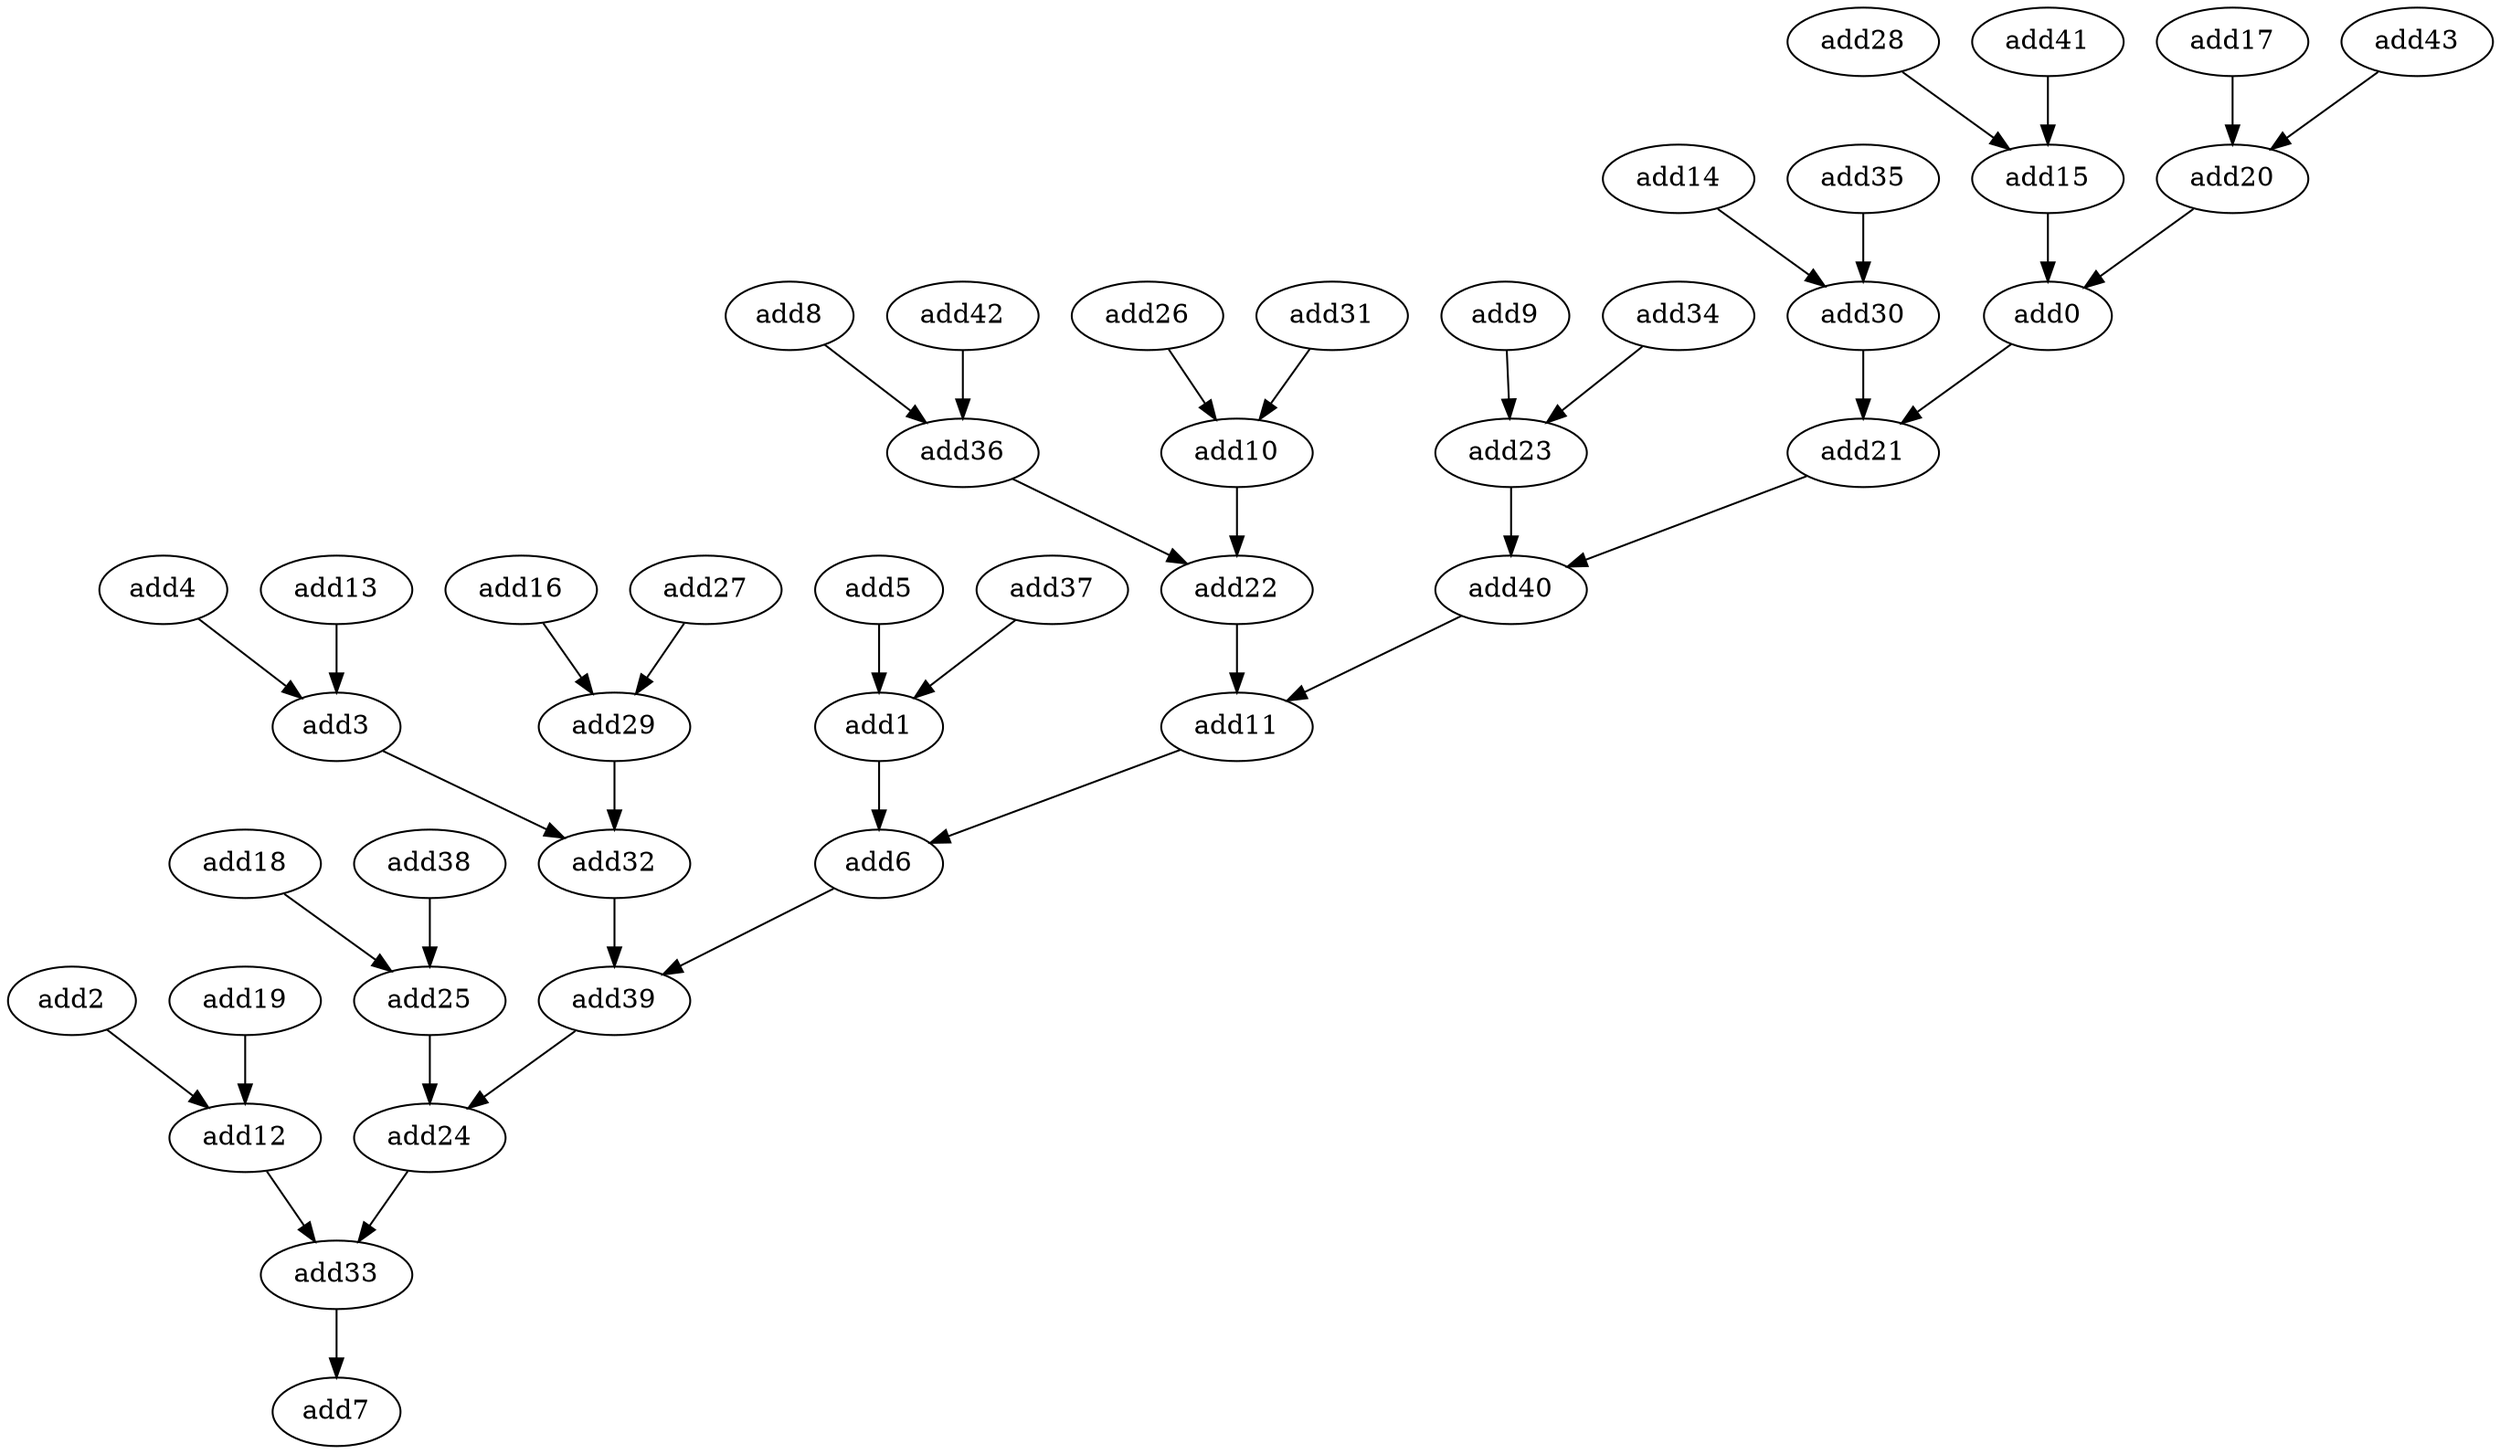 strict digraph  {
add0 [opcode=add];
add21 [opcode=add];
add1 [opcode=add];
add6 [opcode=add];
add2 [opcode=add];
add12 [opcode=add];
add3 [opcode=add];
add32 [opcode=add];
add4 [opcode=add];
add5 [opcode=add];
add39 [opcode=add];
add8 [opcode=add];
add36 [opcode=add];
add9 [opcode=add];
add23 [opcode=add];
add10 [opcode=add];
add22 [opcode=add];
add11 [opcode=add];
add33 [opcode=add];
add13 [opcode=add];
add14 [opcode=add];
add30 [opcode=add];
add15 [opcode=add];
add16 [opcode=add];
add29 [opcode=add];
add17 [opcode=add];
add20 [opcode=add];
add18 [opcode=add];
add25 [opcode=add];
add19 [opcode=add];
add40 [opcode=add];
add24 [opcode=add];
add26 [opcode=add];
add27 [opcode=add];
add28 [opcode=add];
add31 [opcode=add];
add7 [opcode=add];
add34 [opcode=add];
add35 [opcode=add];
add37 [opcode=add];
add38 [opcode=add];
add41 [opcode=add];
add42 [opcode=add];
add43 [opcode=add];
add0 -> add21;
add21 -> add40;
add1 -> add6;
add6 -> add39;
add2 -> add12;
add12 -> add33;
add3 -> add32;
add32 -> add39;
add4 -> add3;
add5 -> add1;
add39 -> add24;
add8 -> add36;
add36 -> add22;
add9 -> add23;
add23 -> add40;
add10 -> add22;
add22 -> add11;
add11 -> add6;
add33 -> add7;
add13 -> add3;
add14 -> add30;
add30 -> add21;
add15 -> add0;
add16 -> add29;
add29 -> add32;
add17 -> add20;
add20 -> add0;
add18 -> add25;
add25 -> add24;
add19 -> add12;
add40 -> add11;
add24 -> add33;
add26 -> add10;
add27 -> add29;
add28 -> add15;
add31 -> add10;
add34 -> add23;
add35 -> add30;
add37 -> add1;
add38 -> add25;
add41 -> add15;
add42 -> add36;
add43 -> add20;
}
